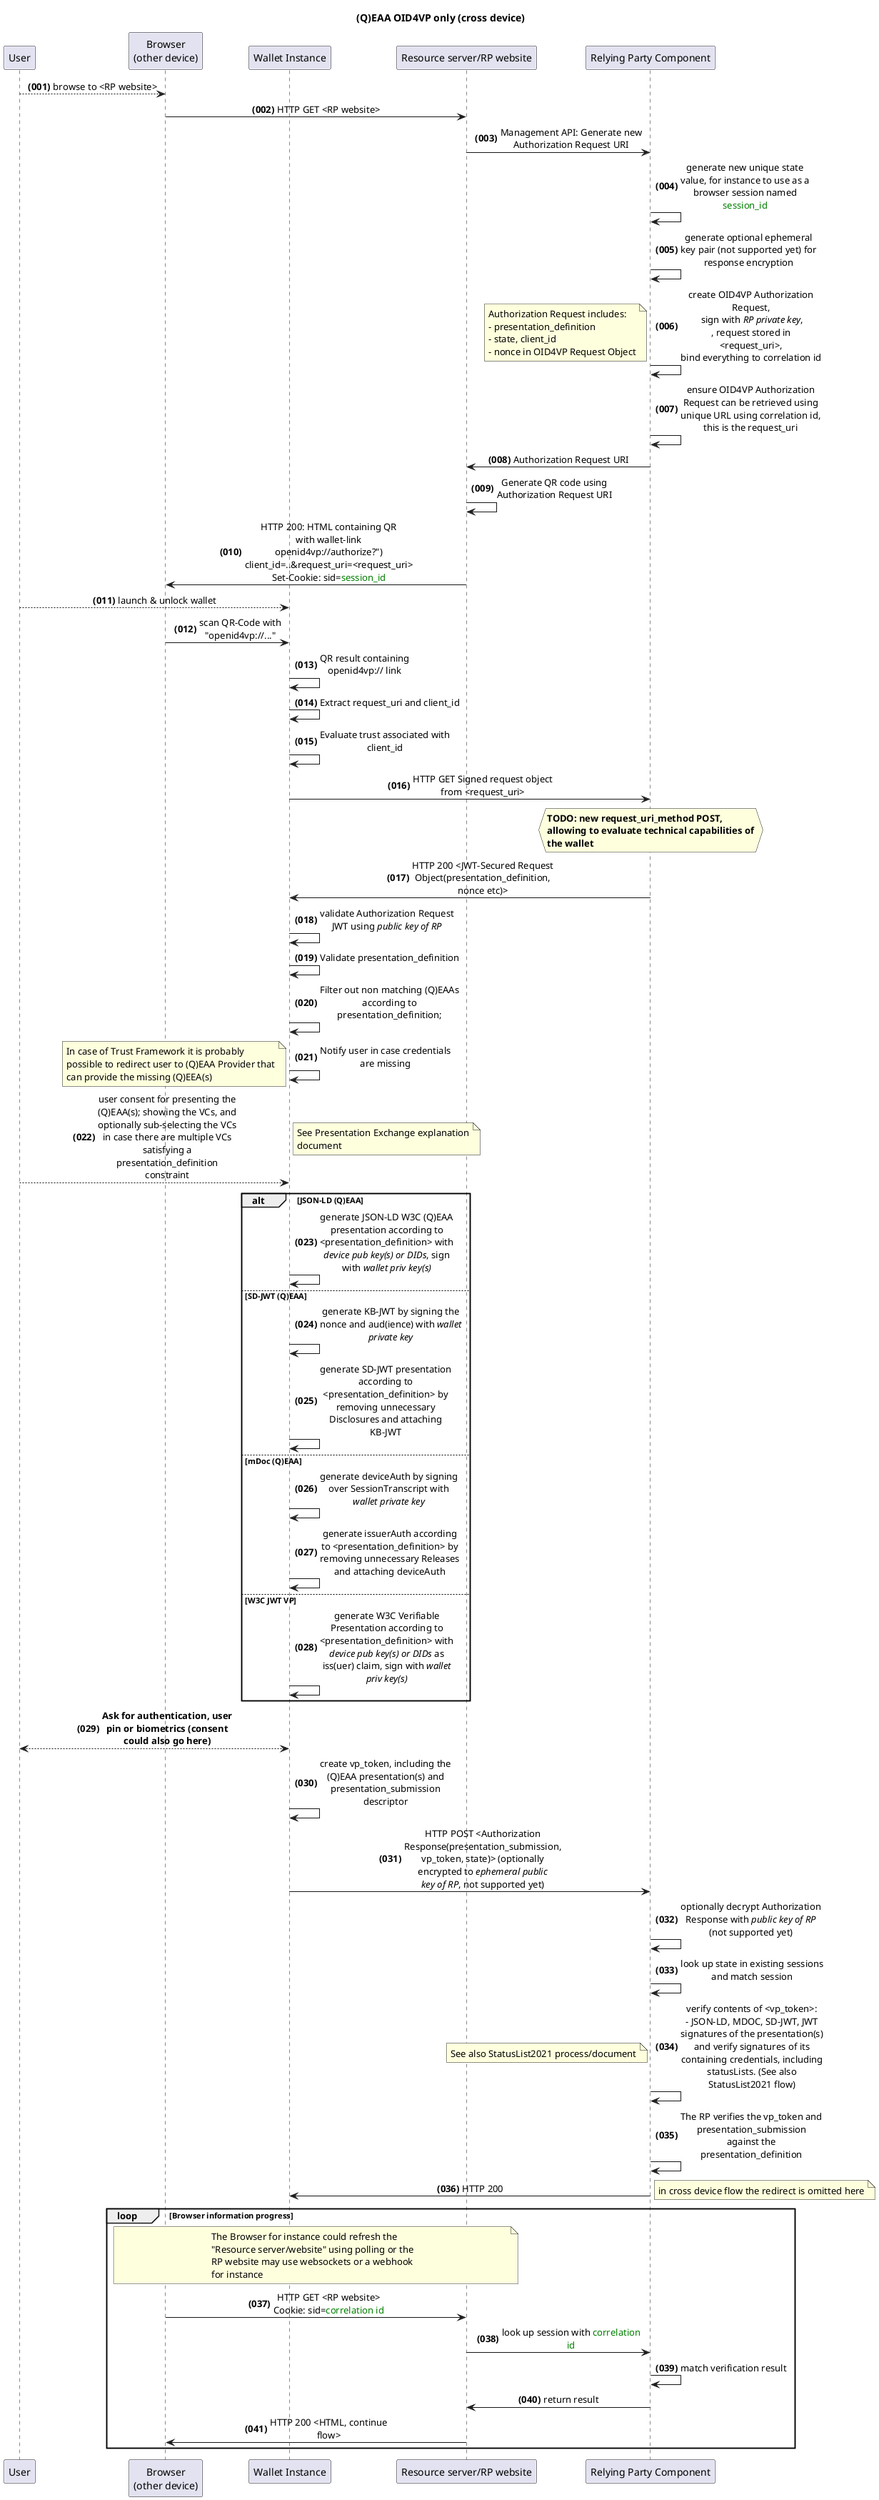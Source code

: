 @startuml
skinparam maxMessageSize 200
skinparam wrapWidth 300
skinparam backgroundColor transparent

skinparam sequenceMessageAlign center
skinparam BoxPadding 100
autonumber "<b>(000)"

title (Q)EAA OID4VP only (cross device)

participant u as "User"
participant b as "Browser\n(other device)"
participant w [
                Wallet Instance
]
participant rs as "Resource server/RP website"
participant v [
                Relying Party Component
]


u --> b : browse to <RP website>

b -> rs : HTTP GET <RP website>

rs -> v: Management API: Generate new Authorization Request URI

v -> v : generate new unique state value, for instance to use as a browser session named <color:#green>session_id</color>

v -> v : generate optional ephemeral key pair (not supported yet) for response encryption


v -> v : create OID4VP Authorization Request,\n sign with //RP private key//,\n, request stored in <request_uri>,\nbind everything to correlation id
note left: Authorization Request includes:\n- presentation_definition\n- state, client_id\n- nonce in OID4VP Request Object

v -> v : ensure OID4VP Authorization Request can be retrieved using unique URL using correlation id, this is the request_uri

v -> rs : Authorization Request URI

rs -> rs : Generate QR code using Authorization Request URI

rs -> b : HTTP 200: HTML containing QR with wallet-link openid4vp://authorize?")\nclient_id=..&request_uri=<request_uri>\nSet-Cookie: sid=<color:#green>session_id</color>
u --> w : launch & unlock wallet

b -> w : scan QR-Code with "openid4vp://..."
w -> w: QR result containing openid4vp:// link

w -> w: Extract request_uri and client_id
w -> w: Evaluate trust associated with client_id


w -> v : HTTP GET Signed request object from <request_uri>
hnote over v: **TODO: new request_uri_method POST, allowing to evaluate technical capabilities of the wallet**
v -> w : HTTP 200 <JWT-Secured Request Object(presentation_definition, nonce etc)>
w -> w : validate Authorization Request JWT using //public key of RP//
w -> w : Validate presentation_definition
w -> w : Filter out non matching (Q)EAAs according to presentation_definition;
w -> w : Notify user in case credentials are missing
note left: In case of Trust Framework it is probably possible to redirect user to (Q)EAA Provider that can provide the missing (Q)EEA(s)
u --> w : user consent for presenting the (Q)EAA(s); showing the VCs, and optionally sub-selecting the VCs in case there are multiple VCs satisfying a presentation_definition constraint

note right: See Presentation Exchange explanation document

alt JSON-LD (Q)EAA
   w -> w : generate JSON-LD W3C (Q)EAA presentation according to <presentation_definition> with //device pub key(s) or DIDs//, sign with //wallet priv key(s)//
else SD-JWT (Q)EAA
  w -> w : generate KB-JWT by signing the nonce and aud(ience) with //wallet private key//
  w -> w : generate SD-JWT presentation according to <presentation_definition> by removing unnecessary Disclosures and attaching KB-JWT
else mDoc (Q)EAA
  w -> w : generate deviceAuth by signing over SessionTranscript with //wallet private key//
  w -> w : generate issuerAuth according to <presentation_definition> by removing unnecessary Releases and attaching deviceAuth
else W3C JWT VP
  w -> w : generate W3C Verifiable Presentation according to <presentation_definition> with //device pub key(s) or DIDs// as iss(uer) claim, sign with //wallet priv key(s)//
end

w <--> u : **Ask for authentication, user pin or biometrics (consent could also go here)**
w -> w : create vp_token, including the (Q)EAA presentation(s) and presentation_submission descriptor

w -> v : HTTP POST <Authorization Response(presentation_submission, vp_token, state)> (optionally encrypted to //ephemeral public key of RP//, not supported yet)
v -> v : optionally decrypt Authorization Response with //public key of RP// (not supported yet)
v -> v : look up state in existing sessions and match session
v -> v : verify contents of <vp_token>:\n- JSON-LD, MDOC, SD-JWT, JWT signatures of the presentation(s) and verify signatures of its containing credentials, including statusLists. (See also StatusList2021 flow)
note left: See also StatusList2021 process/document
v -> v : The RP verifies the vp_token and presentation_submission against the presentation_definition

v -> w : HTTP 200
note right: in cross device flow the redirect is omitted here

loop Browser information progress
note over b,rs : The Browser for instance could refresh the "Resource server/website" using polling or the RP website may use websockets or a webhook for instance

b -> rs : HTTP GET <RP website>\nCookie: sid=<color:#green>correlation id</color>
rs -> v : look up session with <color:#green>correlation id</color>
v -> v : match verification result
v -> rs : return result
rs -> b : HTTP 200 <HTML, continue flow>
end loop
@enduml
